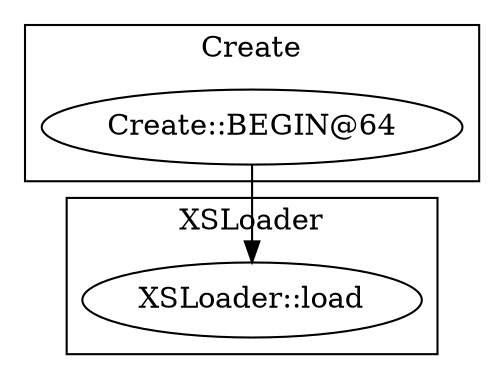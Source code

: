 digraph {
graph [overlap=false]
subgraph cluster_XSLoader {
	label="XSLoader";
	"XSLoader::load";
}
subgraph cluster_Create {
	label="Create";
	"Create::BEGIN@64";
}
"Create::BEGIN@64" -> "XSLoader::load";
}
